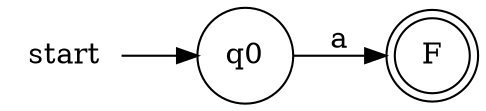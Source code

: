 digraph G{
    rankdir=LR
    start[shape=plaintext]
    q0[shape=circle]
    F[shape=doublecircle]
    start->q0
    q0->F[label=a]
}